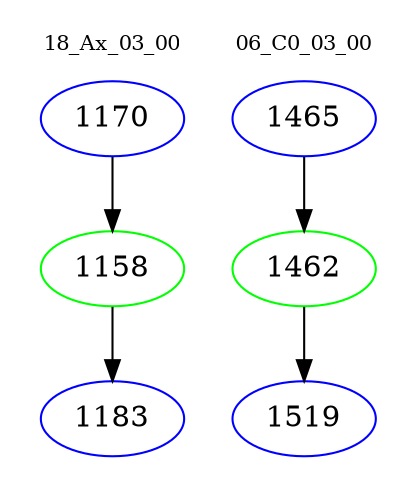 digraph{
subgraph cluster_0 {
color = white
label = "18_Ax_03_00";
fontsize=10;
T0_1170 [label="1170", color="blue"]
T0_1170 -> T0_1158 [color="black"]
T0_1158 [label="1158", color="green"]
T0_1158 -> T0_1183 [color="black"]
T0_1183 [label="1183", color="blue"]
}
subgraph cluster_1 {
color = white
label = "06_C0_03_00";
fontsize=10;
T1_1465 [label="1465", color="blue"]
T1_1465 -> T1_1462 [color="black"]
T1_1462 [label="1462", color="green"]
T1_1462 -> T1_1519 [color="black"]
T1_1519 [label="1519", color="blue"]
}
}
